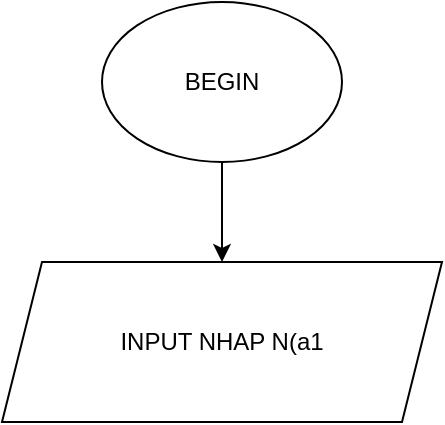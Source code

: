 <mxfile version="16.6.4" type="device"><diagram id="C5RBs43oDa-KdzZeNtuy" name="Page-1"><mxGraphModel dx="868" dy="1651" grid="1" gridSize="10" guides="1" tooltips="1" connect="1" arrows="1" fold="1" page="1" pageScale="1" pageWidth="827" pageHeight="1169" math="0" shadow="0"><root><mxCell id="WIyWlLk6GJQsqaUBKTNV-0"/><mxCell id="WIyWlLk6GJQsqaUBKTNV-1" parent="WIyWlLk6GJQsqaUBKTNV-0"/><mxCell id="7LDTHEiA-9xFsbwil8eQ-0" value="BEGIN" style="ellipse;whiteSpace=wrap;html=1;" vertex="1" parent="WIyWlLk6GJQsqaUBKTNV-1"><mxGeometry x="294" y="-200" width="120" height="80" as="geometry"/></mxCell><mxCell id="7LDTHEiA-9xFsbwil8eQ-1" value="INPUT NHAP N(a1" style="shape=parallelogram;perimeter=parallelogramPerimeter;whiteSpace=wrap;html=1;fixedSize=1;" vertex="1" parent="WIyWlLk6GJQsqaUBKTNV-1"><mxGeometry x="244" y="-70" width="220" height="80" as="geometry"/></mxCell><mxCell id="7LDTHEiA-9xFsbwil8eQ-2" value="" style="endArrow=classic;html=1;rounded=0;exitX=0.5;exitY=1;exitDx=0;exitDy=0;" edge="1" parent="WIyWlLk6GJQsqaUBKTNV-1" source="7LDTHEiA-9xFsbwil8eQ-0" target="7LDTHEiA-9xFsbwil8eQ-1"><mxGeometry width="50" height="50" relative="1" as="geometry"><mxPoint x="130" y="-20" as="sourcePoint"/><mxPoint x="180" y="-70" as="targetPoint"/></mxGeometry></mxCell></root></mxGraphModel></diagram></mxfile>
